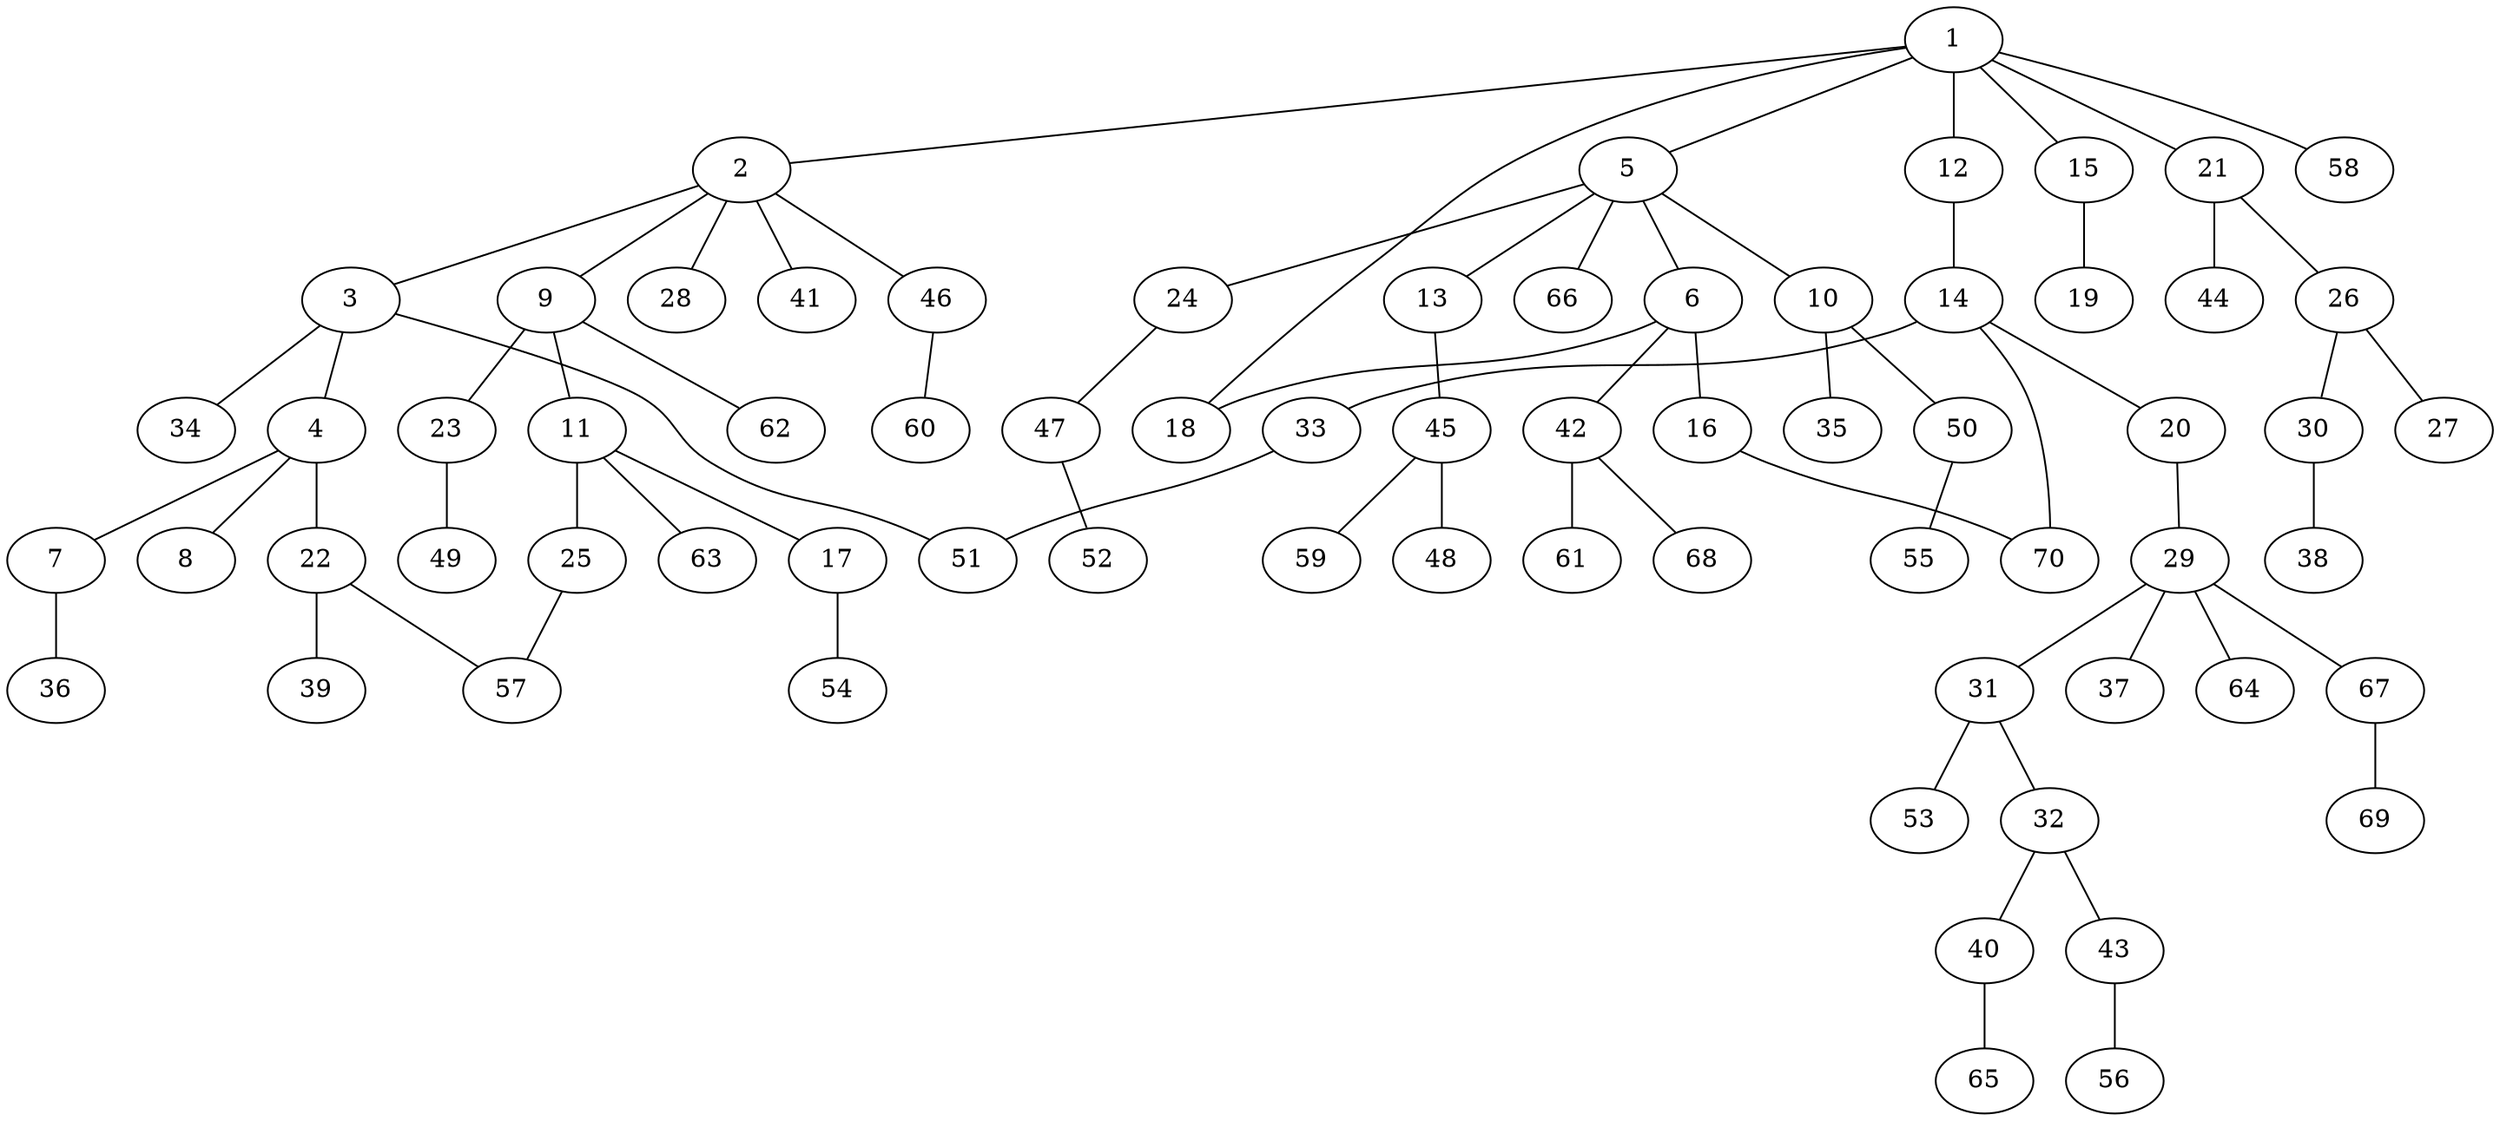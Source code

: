 graph graphname {1--2
1--5
1--12
1--15
1--18
1--21
1--58
2--3
2--9
2--28
2--41
2--46
3--4
3--34
3--51
4--7
4--8
4--22
5--6
5--10
5--13
5--24
5--66
6--16
6--18
6--42
7--36
9--11
9--23
9--62
10--35
10--50
11--17
11--25
11--63
12--14
13--45
14--20
14--33
14--70
15--19
16--70
17--54
20--29
21--26
21--44
22--39
22--57
23--49
24--47
25--57
26--27
26--30
29--31
29--37
29--64
29--67
30--38
31--32
31--53
32--40
32--43
33--51
40--65
42--61
42--68
43--56
45--48
45--59
46--60
47--52
50--55
67--69
}